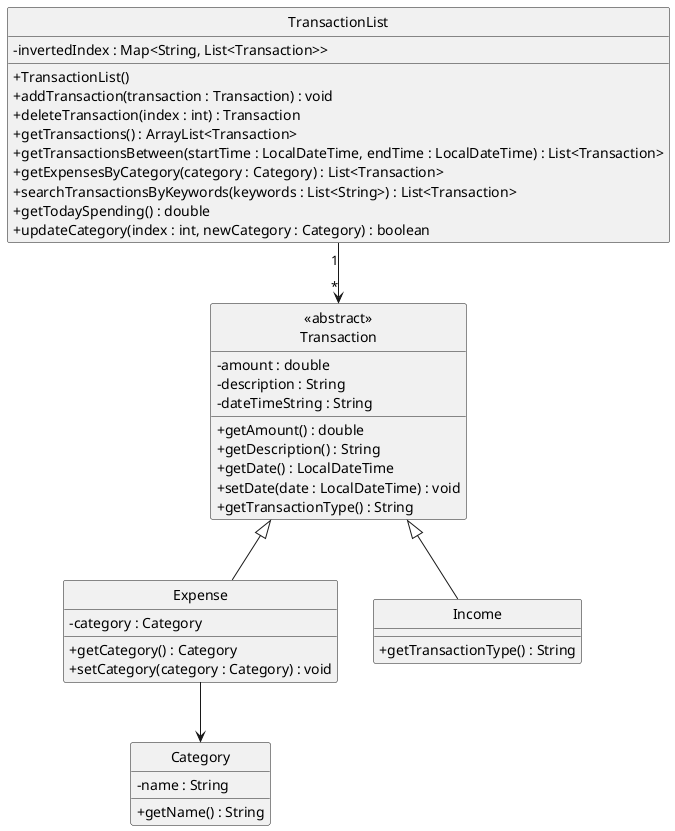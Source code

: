 @startuml
skinparam classAttributeIconSize 0
hide circle
class TransactionList {
    - invertedIndex : Map<String, List<Transaction>>

    + TransactionList()
    + addTransaction(transaction : Transaction) : void
    + deleteTransaction(index : int) : Transaction
    + getTransactions() : ArrayList<Transaction>
    + getTransactionsBetween(startTime : LocalDateTime, endTime : LocalDateTime) : List<Transaction>
    + getExpensesByCategory(category : Category) : List<Transaction>
    + searchTransactionsByKeywords(keywords : List<String>) : List<Transaction>
    + getTodaySpending() : double
    + updateCategory(index : int, newCategory : Category) : boolean
}

class "<<abstract>>\nTransaction" {
    -  amount : double
    - description : String
    - dateTimeString : String

    + getAmount() : double
    + getDescription() : String
    + getDate() : LocalDateTime
    + setDate(date : LocalDateTime) : void
    + getTransactionType() : String
}

class Expense extends "<<abstract>>\nTransaction" {
    - category : Category

    + getCategory() : Category
    + setCategory(category : Category) : void
}

class Income extends "<<abstract>>\nTransaction" {
    + getTransactionType() : String
}

class Category {
    - name : String

    + getName() : String
}

TransactionList "1" --> "*" "<<abstract>>\nTransaction"


Expense --> Category

@enduml
